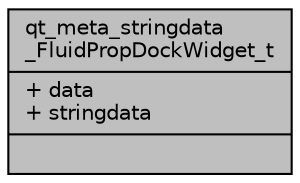 digraph "qt_meta_stringdata_FluidPropDockWidget_t"
{
  edge [fontname="Helvetica",fontsize="10",labelfontname="Helvetica",labelfontsize="10"];
  node [fontname="Helvetica",fontsize="10",shape=record];
  Node1 [label="{qt_meta_stringdata\l_FluidPropDockWidget_t\n|+ data\l+ stringdata\l|}",height=0.2,width=0.4,color="black", fillcolor="grey75", style="filled" fontcolor="black"];
}
